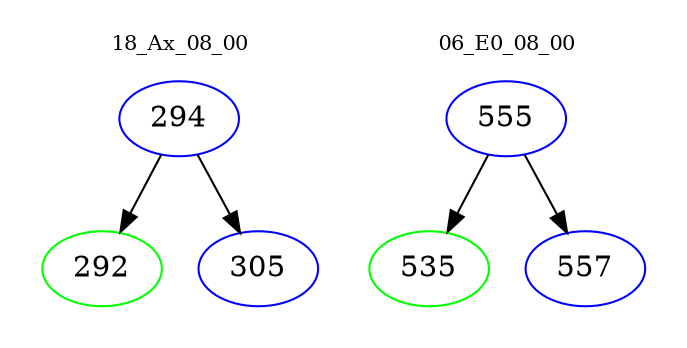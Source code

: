 digraph{
subgraph cluster_0 {
color = white
label = "18_Ax_08_00";
fontsize=10;
T0_294 [label="294", color="blue"]
T0_294 -> T0_292 [color="black"]
T0_292 [label="292", color="green"]
T0_294 -> T0_305 [color="black"]
T0_305 [label="305", color="blue"]
}
subgraph cluster_1 {
color = white
label = "06_E0_08_00";
fontsize=10;
T1_555 [label="555", color="blue"]
T1_555 -> T1_535 [color="black"]
T1_535 [label="535", color="green"]
T1_555 -> T1_557 [color="black"]
T1_557 [label="557", color="blue"]
}
}
